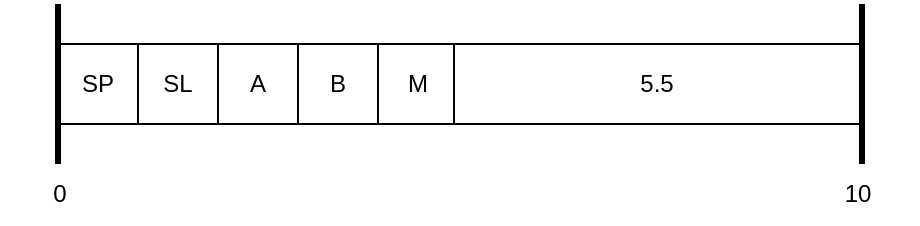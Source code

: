 <mxfile version="20.5.1" type="device"><diagram id="0-p9OxanNakZbNzmGNpJ" name="Page-1"><mxGraphModel dx="813" dy="383" grid="1" gridSize="10" guides="1" tooltips="1" connect="1" arrows="1" fold="1" page="1" pageScale="1" pageWidth="850" pageHeight="1100" math="0" shadow="0"><root><mxCell id="0"/><mxCell id="1" parent="0"/><mxCell id="i9zEavQtKPm1DdgbwSPk-5" value="SL" style="rounded=0;whiteSpace=wrap;html=1;" parent="1" vertex="1"><mxGeometry x="119" y="320" width="40" height="40" as="geometry"/></mxCell><mxCell id="i9zEavQtKPm1DdgbwSPk-7" value="SP" style="rounded=0;whiteSpace=wrap;html=1;" parent="1" vertex="1"><mxGeometry x="79" y="320" width="40" height="40" as="geometry"/></mxCell><mxCell id="i9zEavQtKPm1DdgbwSPk-9" value="" style="endArrow=none;html=1;rounded=0;strokeWidth=3;strokeColor=default;" parent="1" edge="1"><mxGeometry width="50" height="50" relative="1" as="geometry"><mxPoint x="481" y="300" as="sourcePoint"/><mxPoint x="481" y="380" as="targetPoint"/></mxGeometry></mxCell><mxCell id="i9zEavQtKPm1DdgbwSPk-13" value="10" style="text;html=1;strokeColor=none;fillColor=none;align=center;verticalAlign=middle;whiteSpace=wrap;rounded=0;" parent="1" vertex="1"><mxGeometry x="449" y="380" width="60" height="30" as="geometry"/></mxCell><mxCell id="i9zEavQtKPm1DdgbwSPk-18" value="" style="endArrow=none;html=1;rounded=0;strokeWidth=3;strokeColor=default;" parent="1" edge="1"><mxGeometry width="50" height="50" relative="1" as="geometry"><mxPoint x="79" y="300" as="sourcePoint"/><mxPoint x="79" y="380" as="targetPoint"/></mxGeometry></mxCell><mxCell id="i9zEavQtKPm1DdgbwSPk-19" value="0" style="text;html=1;strokeColor=none;fillColor=none;align=center;verticalAlign=middle;whiteSpace=wrap;rounded=0;" parent="1" vertex="1"><mxGeometry x="50" y="380" width="60" height="30" as="geometry"/></mxCell><mxCell id="i9zEavQtKPm1DdgbwSPk-21" value="A" style="rounded=0;whiteSpace=wrap;html=1;" parent="1" vertex="1"><mxGeometry x="159" y="320" width="40" height="40" as="geometry"/></mxCell><mxCell id="m5rLVfeTJ8ZVkZVHqS4Z-1" value="B" style="rounded=0;whiteSpace=wrap;html=1;" parent="1" vertex="1"><mxGeometry x="199" y="320" width="40" height="40" as="geometry"/></mxCell><mxCell id="m5rLVfeTJ8ZVkZVHqS4Z-2" value="M" style="rounded=0;whiteSpace=wrap;html=1;" parent="1" vertex="1"><mxGeometry x="239" y="320" width="40" height="40" as="geometry"/></mxCell><mxCell id="m5rLVfeTJ8ZVkZVHqS4Z-3" value="5.5" style="rounded=0;whiteSpace=wrap;html=1;" parent="1" vertex="1"><mxGeometry x="277" y="320" width="203" height="40" as="geometry"/></mxCell></root></mxGraphModel></diagram></mxfile>